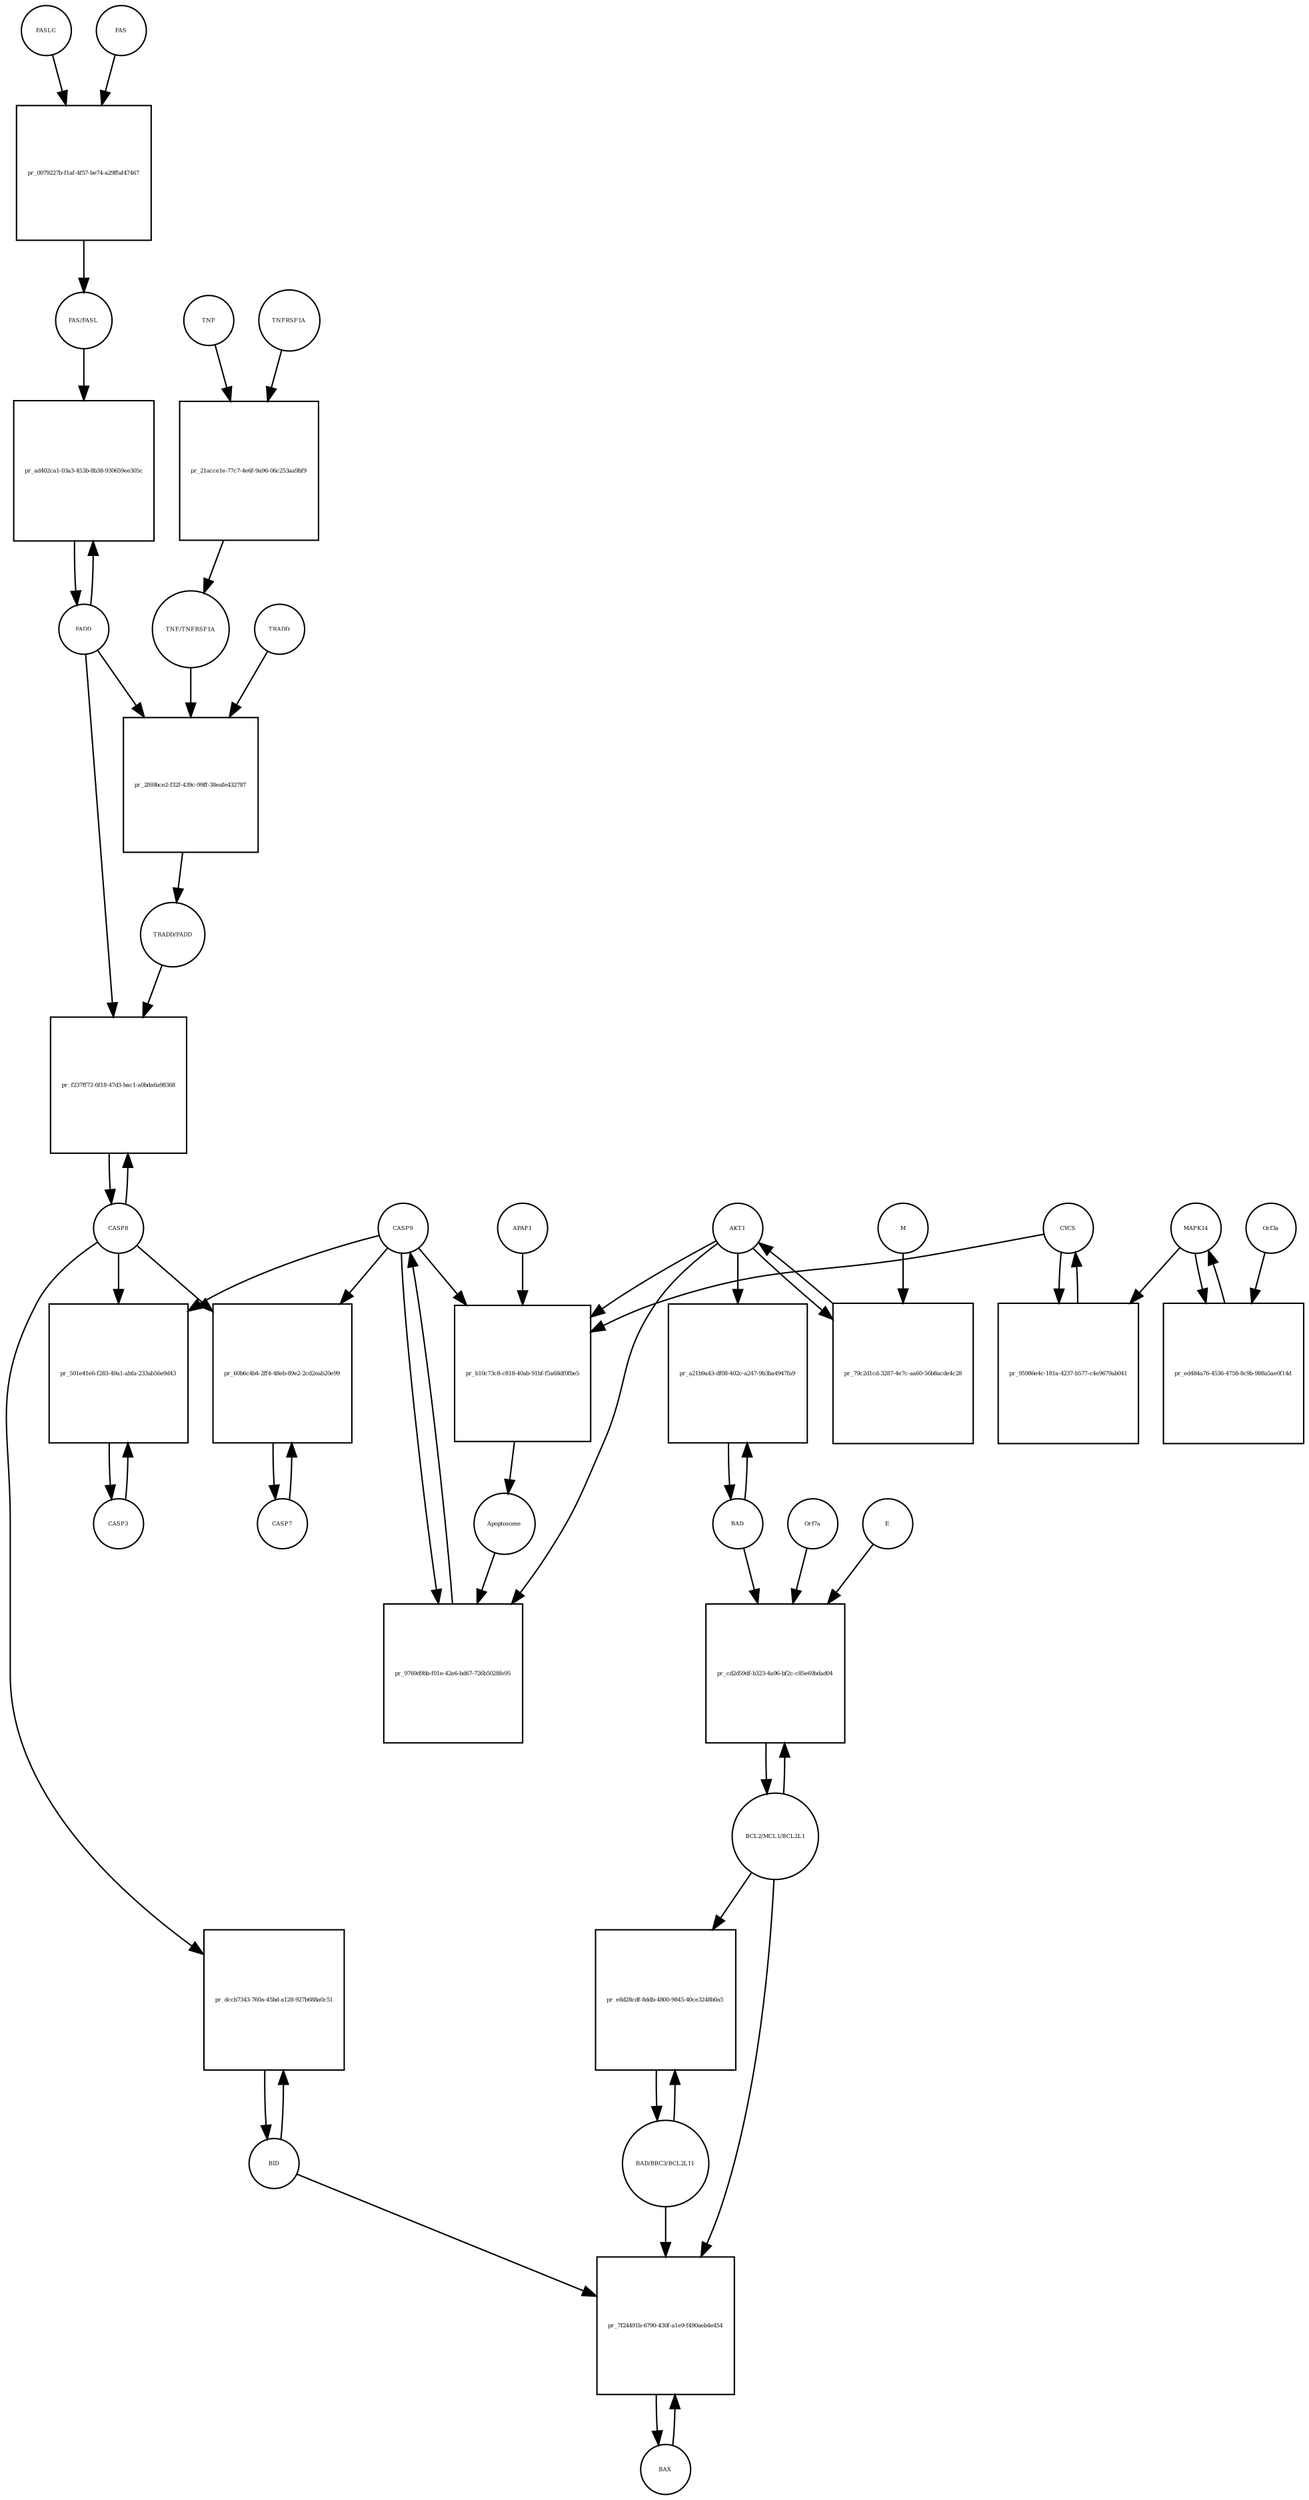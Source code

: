 strict digraph  {
FASLG [annotation="", bipartite=0, cls=macromolecule, fontsize=4, label=FASLG, shape=circle];
"pr_0079227b-f1af-4f57-be74-a29ffaf47467" [annotation="", bipartite=1, cls=process, fontsize=4, label="pr_0079227b-f1af-4f57-be74-a29ffaf47467", shape=square];
FAS [annotation="", bipartite=0, cls=macromolecule, fontsize=4, label=FAS, shape=circle];
"FAS/FASL" [annotation="", bipartite=0, cls=complex, fontsize=4, label="FAS/FASL", shape=circle];
FADD [annotation="", bipartite=0, cls=macromolecule, fontsize=4, label=FADD, shape=circle];
"pr_ad402ca1-03a3-453b-8b38-930659ee305c" [annotation="", bipartite=1, cls=process, fontsize=4, label="pr_ad402ca1-03a3-453b-8b38-930659ee305c", shape=square];
CASP8 [annotation="", bipartite=0, cls=macromolecule, fontsize=4, label=CASP8, shape=circle];
"pr_f237ff72-6f18-47d3-bac1-a0bda6a98368" [annotation="", bipartite=1, cls=process, fontsize=4, label="pr_f237ff72-6f18-47d3-bac1-a0bda6a98368", shape=square];
"TRADD/FADD" [annotation="", bipartite=0, cls=complex, fontsize=4, label="TRADD/FADD", shape=circle];
CASP3 [annotation="", bipartite=0, cls=macromolecule, fontsize=4, label=CASP3, shape=circle];
"pr_501e41e6-f283-49a1-abfa-233ab56e9d43" [annotation="", bipartite=1, cls=process, fontsize=4, label="pr_501e41e6-f283-49a1-abfa-233ab56e9d43", shape=square];
CASP9 [annotation="", bipartite=0, cls=macromolecule, fontsize=4, label=CASP9, shape=circle];
"pr_9769d9bb-f01e-42e6-bd67-726b5028fe95" [annotation="", bipartite=1, cls=process, fontsize=4, label="pr_9769d9bb-f01e-42e6-bd67-726b5028fe95", shape=square];
Apoptosome [annotation="", bipartite=0, cls=complex, fontsize=4, label=Apoptosome, shape=circle];
AKT1 [annotation="", bipartite=0, cls=macromolecule, fontsize=4, label=AKT1, shape=circle];
BID [annotation="", bipartite=0, cls=macromolecule, fontsize=4, label=BID, shape=circle];
"pr_dccb7343-760a-45bd-a128-927b688a0c51" [annotation="", bipartite=1, cls=process, fontsize=4, label="pr_dccb7343-760a-45bd-a128-927b688a0c51", shape=square];
BAX [annotation="", bipartite=0, cls=macromolecule, fontsize=4, label=BAX, shape=circle];
"pr_7f24491b-6790-430f-a1e9-f490aeb4e454" [annotation="", bipartite=1, cls=process, fontsize=4, label="pr_7f24491b-6790-430f-a1e9-f490aeb4e454", shape=square];
"BAD/BBC3/BCL2L11" [annotation="", bipartite=0, cls=complex, fontsize=4, label="BAD/BBC3/BCL2L11", shape=circle];
"BCL2/MCL1/BCL2L1" [annotation="", bipartite=0, cls=complex, fontsize=4, label="BCL2/MCL1/BCL2L1", shape=circle];
CYCS [annotation="", bipartite=0, cls=macromolecule, fontsize=4, label=CYCS, shape=circle];
"pr_95986e4c-181a-4237-b577-c4e9679ab041" [annotation="", bipartite=1, cls=process, fontsize=4, label="pr_95986e4c-181a-4237-b577-c4e9679ab041", shape=square];
MAPK14 [annotation="", bipartite=0, cls=macromolecule, fontsize=4, label=MAPK14, shape=circle];
CASP7 [annotation="", bipartite=0, cls=macromolecule, fontsize=4, label=CASP7, shape=circle];
"pr_60b6c4b4-2ff4-48eb-89e2-2cd2eab20e99" [annotation="", bipartite=1, cls=process, fontsize=4, label="pr_60b6c4b4-2ff4-48eb-89e2-2cd2eab20e99", shape=square];
"pr_79c2d1cd-3287-4e7c-aa60-56b8acde4c28" [annotation="", bipartite=1, cls=process, fontsize=4, label="pr_79c2d1cd-3287-4e7c-aa60-56b8acde4c28", shape=square];
M [annotation=urn_miriam_ncbiprotein_APO40582, bipartite=0, cls=macromolecule, fontsize=4, label=M, shape=circle];
"pr_2f69bce2-f32f-439c-99ff-38eafe432787" [annotation="", bipartite=1, cls=process, fontsize=4, label="pr_2f69bce2-f32f-439c-99ff-38eafe432787", shape=square];
TRADD [annotation="", bipartite=0, cls=macromolecule, fontsize=4, label=TRADD, shape=circle];
"TNF/TNFRSF1A" [annotation="", bipartite=0, cls=complex, fontsize=4, label="TNF/TNFRSF1A", shape=circle];
"pr_ed484a76-4536-4758-8c9b-988a5ae0f14d" [annotation="", bipartite=1, cls=process, fontsize=4, label="pr_ed484a76-4536-4758-8c9b-988a5ae0f14d", shape=square];
Orf3a [annotation="", bipartite=0, cls=macromolecule, fontsize=4, label=Orf3a, shape=circle];
"pr_e8d28cdf-8ddb-4800-9845-40ce3248b0a5" [annotation="", bipartite=1, cls=process, fontsize=4, label="pr_e8d28cdf-8ddb-4800-9845-40ce3248b0a5", shape=square];
"pr_cd2d59df-b323-4a96-bf2c-c85e69bdad04" [annotation="", bipartite=1, cls=process, fontsize=4, label="pr_cd2d59df-b323-4a96-bf2c-c85e69bdad04", shape=square];
Orf7a [annotation="", bipartite=0, cls=macromolecule, fontsize=4, label=Orf7a, shape=circle];
E [annotation="", bipartite=0, cls=macromolecule, fontsize=4, label=E, shape=circle];
BAD [annotation="", bipartite=0, cls=macromolecule, fontsize=4, label=BAD, shape=circle];
TNFRSF1A [annotation="", bipartite=0, cls=macromolecule, fontsize=4, label=TNFRSF1A, shape=circle];
"pr_21acce1e-77c7-4e6f-9a96-06c253aa9bf9" [annotation="", bipartite=1, cls=process, fontsize=4, label="pr_21acce1e-77c7-4e6f-9a96-06c253aa9bf9", shape=square];
TNF [annotation="", bipartite=0, cls=macromolecule, fontsize=4, label=TNF, shape=circle];
"pr_b10c73c8-c818-40ab-91bf-f5a68df0fbe5" [annotation="", bipartite=1, cls=process, fontsize=4, label="pr_b10c73c8-c818-40ab-91bf-f5a68df0fbe5", shape=square];
APAF1 [annotation="", bipartite=0, cls=macromolecule, fontsize=4, label=APAF1, shape=circle];
"pr_a21b9a43-df08-402c-a247-9b3ba4947fa9" [annotation="", bipartite=1, cls=process, fontsize=4, label="pr_a21b9a43-df08-402c-a247-9b3ba4947fa9", shape=square];
FASLG -> "pr_0079227b-f1af-4f57-be74-a29ffaf47467"  [annotation="", interaction_type=consumption];
"pr_0079227b-f1af-4f57-be74-a29ffaf47467" -> "FAS/FASL"  [annotation="", interaction_type=production];
FAS -> "pr_0079227b-f1af-4f57-be74-a29ffaf47467"  [annotation="", interaction_type=consumption];
"FAS/FASL" -> "pr_ad402ca1-03a3-453b-8b38-930659ee305c"  [annotation="urn_miriam_kegg.pathway_hsa04210|urn_miriam_pubmed_31226023", interaction_type=catalysis];
FADD -> "pr_ad402ca1-03a3-453b-8b38-930659ee305c"  [annotation="", interaction_type=consumption];
FADD -> "pr_f237ff72-6f18-47d3-bac1-a0bda6a98368"  [annotation="urn_miriam_kegg.pathway_hsa04210|urn_miriam_pubmed_31226023", interaction_type=catalysis];
FADD -> "pr_2f69bce2-f32f-439c-99ff-38eafe432787"  [annotation="", interaction_type=consumption];
"pr_ad402ca1-03a3-453b-8b38-930659ee305c" -> FADD  [annotation="", interaction_type=production];
CASP8 -> "pr_f237ff72-6f18-47d3-bac1-a0bda6a98368"  [annotation="", interaction_type=consumption];
CASP8 -> "pr_501e41e6-f283-49a1-abfa-233ab56e9d43"  [annotation="urn_miriam_kegg.pathway_hsa04210|urn_miriam_pubmed_31226023", interaction_type=catalysis];
CASP8 -> "pr_dccb7343-760a-45bd-a128-927b688a0c51"  [annotation="urn_miriam_kegg.pathway_hsa04210|urn_miriam_pubmed_31226023", interaction_type=catalysis];
CASP8 -> "pr_60b6c4b4-2ff4-48eb-89e2-2cd2eab20e99"  [annotation="urn_miriam_kegg.pathway_hsa04210|urn_miriam_pubmed_31226023", interaction_type=catalysis];
"pr_f237ff72-6f18-47d3-bac1-a0bda6a98368" -> CASP8  [annotation="", interaction_type=production];
"TRADD/FADD" -> "pr_f237ff72-6f18-47d3-bac1-a0bda6a98368"  [annotation="urn_miriam_kegg.pathway_hsa04210|urn_miriam_pubmed_31226023", interaction_type=catalysis];
CASP3 -> "pr_501e41e6-f283-49a1-abfa-233ab56e9d43"  [annotation="", interaction_type=consumption];
"pr_501e41e6-f283-49a1-abfa-233ab56e9d43" -> CASP3  [annotation="", interaction_type=production];
CASP9 -> "pr_501e41e6-f283-49a1-abfa-233ab56e9d43"  [annotation="urn_miriam_kegg.pathway_hsa04210|urn_miriam_pubmed_31226023", interaction_type=catalysis];
CASP9 -> "pr_9769d9bb-f01e-42e6-bd67-726b5028fe95"  [annotation="", interaction_type=consumption];
CASP9 -> "pr_60b6c4b4-2ff4-48eb-89e2-2cd2eab20e99"  [annotation="urn_miriam_kegg.pathway_hsa04210|urn_miriam_pubmed_31226023", interaction_type=catalysis];
CASP9 -> "pr_b10c73c8-c818-40ab-91bf-f5a68df0fbe5"  [annotation="", interaction_type=consumption];
"pr_9769d9bb-f01e-42e6-bd67-726b5028fe95" -> CASP9  [annotation="", interaction_type=production];
Apoptosome -> "pr_9769d9bb-f01e-42e6-bd67-726b5028fe95"  [annotation="urn_miriam_kegg.pathway_hsa04210|urn_miriam_pubmed_31226023", interaction_type=catalysis];
AKT1 -> "pr_9769d9bb-f01e-42e6-bd67-726b5028fe95"  [annotation="urn_miriam_kegg.pathway_hsa04210|urn_miriam_pubmed_31226023", interaction_type=inhibition];
AKT1 -> "pr_79c2d1cd-3287-4e7c-aa60-56b8acde4c28"  [annotation="", interaction_type=consumption];
AKT1 -> "pr_b10c73c8-c818-40ab-91bf-f5a68df0fbe5"  [annotation="urn_miriam_pubmed_31226023|urn_miriam_kegg.pathway_hsa04210", interaction_type=inhibition];
AKT1 -> "pr_a21b9a43-df08-402c-a247-9b3ba4947fa9"  [annotation="urn_miriam_pubmed_15694340|urn_miriam_kegg.pathway_hsa04210", interaction_type=inhibition];
BID -> "pr_dccb7343-760a-45bd-a128-927b688a0c51"  [annotation="", interaction_type=consumption];
BID -> "pr_7f24491b-6790-430f-a1e9-f490aeb4e454"  [annotation="urn_miriam_pubmed_31226023|urn_miriam_kegg.pathway_hsa04210", interaction_type=catalysis];
"pr_dccb7343-760a-45bd-a128-927b688a0c51" -> BID  [annotation="", interaction_type=production];
BAX -> "pr_7f24491b-6790-430f-a1e9-f490aeb4e454"  [annotation="", interaction_type=consumption];
"pr_7f24491b-6790-430f-a1e9-f490aeb4e454" -> BAX  [annotation="", interaction_type=production];
"BAD/BBC3/BCL2L11" -> "pr_7f24491b-6790-430f-a1e9-f490aeb4e454"  [annotation="urn_miriam_pubmed_31226023|urn_miriam_kegg.pathway_hsa04210", interaction_type=catalysis];
"BAD/BBC3/BCL2L11" -> "pr_e8d28cdf-8ddb-4800-9845-40ce3248b0a5"  [annotation="", interaction_type=consumption];
"BCL2/MCL1/BCL2L1" -> "pr_7f24491b-6790-430f-a1e9-f490aeb4e454"  [annotation="urn_miriam_pubmed_31226023|urn_miriam_kegg.pathway_hsa04210", interaction_type=inhibition];
"BCL2/MCL1/BCL2L1" -> "pr_e8d28cdf-8ddb-4800-9845-40ce3248b0a5"  [annotation=urn_miriam_pubmed_31226023, interaction_type=inhibition];
"BCL2/MCL1/BCL2L1" -> "pr_cd2d59df-b323-4a96-bf2c-c85e69bdad04"  [annotation="", interaction_type=consumption];
CYCS -> "pr_95986e4c-181a-4237-b577-c4e9679ab041"  [annotation="", interaction_type=consumption];
CYCS -> "pr_b10c73c8-c818-40ab-91bf-f5a68df0fbe5"  [annotation="", interaction_type=consumption];
"pr_95986e4c-181a-4237-b577-c4e9679ab041" -> CYCS  [annotation="", interaction_type=production];
MAPK14 -> "pr_95986e4c-181a-4237-b577-c4e9679ab041"  [annotation="urn_miriam_kegg.pathway_hsa04210|urn_miriam_pubmed_31226023", interaction_type=catalysis];
MAPK14 -> "pr_ed484a76-4536-4758-8c9b-988a5ae0f14d"  [annotation="", interaction_type=consumption];
CASP7 -> "pr_60b6c4b4-2ff4-48eb-89e2-2cd2eab20e99"  [annotation="", interaction_type=consumption];
"pr_60b6c4b4-2ff4-48eb-89e2-2cd2eab20e99" -> CASP7  [annotation="", interaction_type=production];
"pr_79c2d1cd-3287-4e7c-aa60-56b8acde4c28" -> AKT1  [annotation="", interaction_type=production];
M -> "pr_79c2d1cd-3287-4e7c-aa60-56b8acde4c28"  [annotation="urn_miriam_pubmed_31226023|urn_miriam_taxonomy_227984", interaction_type=inhibition];
"pr_2f69bce2-f32f-439c-99ff-38eafe432787" -> "TRADD/FADD"  [annotation="", interaction_type=production];
TRADD -> "pr_2f69bce2-f32f-439c-99ff-38eafe432787"  [annotation="", interaction_type=consumption];
"TNF/TNFRSF1A" -> "pr_2f69bce2-f32f-439c-99ff-38eafe432787"  [annotation="urn_miriam_kegg.pathway_hsa04210", interaction_type=catalysis];
"pr_ed484a76-4536-4758-8c9b-988a5ae0f14d" -> MAPK14  [annotation="", interaction_type=production];
Orf3a -> "pr_ed484a76-4536-4758-8c9b-988a5ae0f14d"  [annotation="urn_miriam_pubmed_31226023|urn_miriam_taxonomy_227984", interaction_type=catalysis];
"pr_e8d28cdf-8ddb-4800-9845-40ce3248b0a5" -> "BAD/BBC3/BCL2L11"  [annotation="", interaction_type=production];
"pr_cd2d59df-b323-4a96-bf2c-c85e69bdad04" -> "BCL2/MCL1/BCL2L1"  [annotation="", interaction_type=production];
Orf7a -> "pr_cd2d59df-b323-4a96-bf2c-c85e69bdad04"  [annotation="urn_miriam_pubmed_15694340|urn_miriam_kegg.pathway_hsa04210|urn_miriam_taxonomy_227984", interaction_type=inhibition];
E -> "pr_cd2d59df-b323-4a96-bf2c-c85e69bdad04"  [annotation="urn_miriam_pubmed_15694340|urn_miriam_kegg.pathway_hsa04210|urn_miriam_taxonomy_227984", interaction_type=inhibition];
BAD -> "pr_cd2d59df-b323-4a96-bf2c-c85e69bdad04"  [annotation="urn_miriam_pubmed_15694340|urn_miriam_kegg.pathway_hsa04210|urn_miriam_taxonomy_227984", interaction_type=inhibition];
BAD -> "pr_a21b9a43-df08-402c-a247-9b3ba4947fa9"  [annotation="", interaction_type=consumption];
TNFRSF1A -> "pr_21acce1e-77c7-4e6f-9a96-06c253aa9bf9"  [annotation="", interaction_type=consumption];
"pr_21acce1e-77c7-4e6f-9a96-06c253aa9bf9" -> "TNF/TNFRSF1A"  [annotation="", interaction_type=production];
TNF -> "pr_21acce1e-77c7-4e6f-9a96-06c253aa9bf9"  [annotation="", interaction_type=consumption];
"pr_b10c73c8-c818-40ab-91bf-f5a68df0fbe5" -> Apoptosome  [annotation="", interaction_type=production];
APAF1 -> "pr_b10c73c8-c818-40ab-91bf-f5a68df0fbe5"  [annotation="", interaction_type=consumption];
"pr_a21b9a43-df08-402c-a247-9b3ba4947fa9" -> BAD  [annotation="", interaction_type=production];
}
